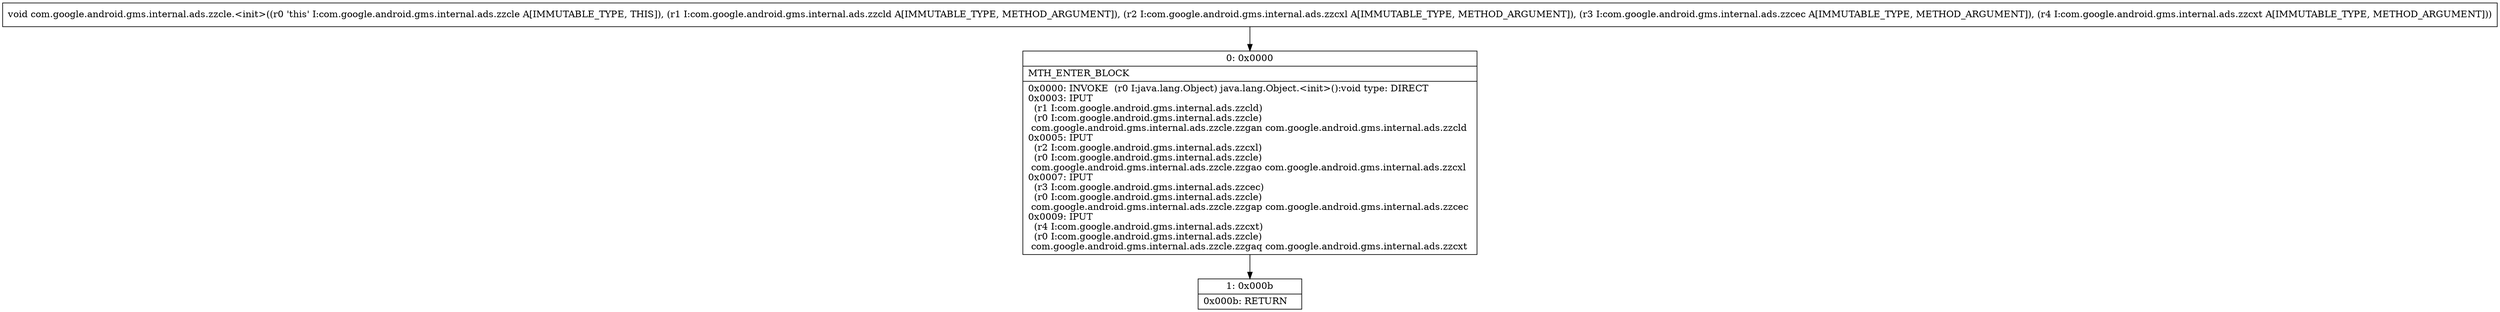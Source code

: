 digraph "CFG forcom.google.android.gms.internal.ads.zzcle.\<init\>(Lcom\/google\/android\/gms\/internal\/ads\/zzcld;Lcom\/google\/android\/gms\/internal\/ads\/zzcxl;Lcom\/google\/android\/gms\/internal\/ads\/zzcec;Lcom\/google\/android\/gms\/internal\/ads\/zzcxt;)V" {
Node_0 [shape=record,label="{0\:\ 0x0000|MTH_ENTER_BLOCK\l|0x0000: INVOKE  (r0 I:java.lang.Object) java.lang.Object.\<init\>():void type: DIRECT \l0x0003: IPUT  \l  (r1 I:com.google.android.gms.internal.ads.zzcld)\l  (r0 I:com.google.android.gms.internal.ads.zzcle)\l com.google.android.gms.internal.ads.zzcle.zzgan com.google.android.gms.internal.ads.zzcld \l0x0005: IPUT  \l  (r2 I:com.google.android.gms.internal.ads.zzcxl)\l  (r0 I:com.google.android.gms.internal.ads.zzcle)\l com.google.android.gms.internal.ads.zzcle.zzgao com.google.android.gms.internal.ads.zzcxl \l0x0007: IPUT  \l  (r3 I:com.google.android.gms.internal.ads.zzcec)\l  (r0 I:com.google.android.gms.internal.ads.zzcle)\l com.google.android.gms.internal.ads.zzcle.zzgap com.google.android.gms.internal.ads.zzcec \l0x0009: IPUT  \l  (r4 I:com.google.android.gms.internal.ads.zzcxt)\l  (r0 I:com.google.android.gms.internal.ads.zzcle)\l com.google.android.gms.internal.ads.zzcle.zzgaq com.google.android.gms.internal.ads.zzcxt \l}"];
Node_1 [shape=record,label="{1\:\ 0x000b|0x000b: RETURN   \l}"];
MethodNode[shape=record,label="{void com.google.android.gms.internal.ads.zzcle.\<init\>((r0 'this' I:com.google.android.gms.internal.ads.zzcle A[IMMUTABLE_TYPE, THIS]), (r1 I:com.google.android.gms.internal.ads.zzcld A[IMMUTABLE_TYPE, METHOD_ARGUMENT]), (r2 I:com.google.android.gms.internal.ads.zzcxl A[IMMUTABLE_TYPE, METHOD_ARGUMENT]), (r3 I:com.google.android.gms.internal.ads.zzcec A[IMMUTABLE_TYPE, METHOD_ARGUMENT]), (r4 I:com.google.android.gms.internal.ads.zzcxt A[IMMUTABLE_TYPE, METHOD_ARGUMENT])) }"];
MethodNode -> Node_0;
Node_0 -> Node_1;
}

